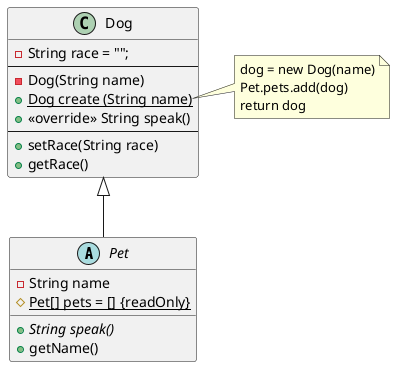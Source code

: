 @startuml
'https://plantuml.com/class-diagram

abstract class Pet {
    - String name
    # {static} Pet[] pets = [] {readOnly}
    + {abstract} String speak()
    + getName()
}
class Dog {
    - String race = "";
    --
    - Dog(String name)
    + {static} Dog create (String name)
    + <<override>> String speak()
    --
    + setRace(String race)
    + getRace()
}
note right of Dog::create
    dog = new Dog(name)
    Pet.pets.add(dog)
    return dog
end note
Dog <|-- Pet

@enduml